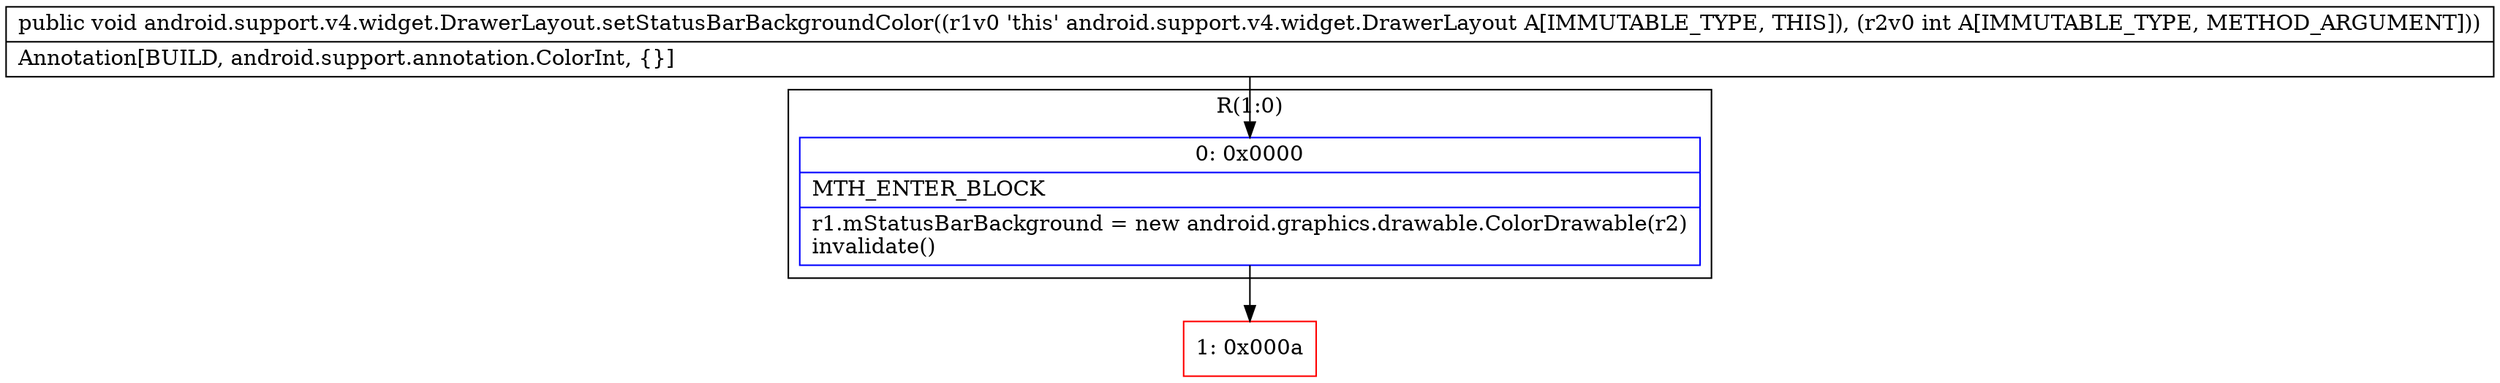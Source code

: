 digraph "CFG forandroid.support.v4.widget.DrawerLayout.setStatusBarBackgroundColor(I)V" {
subgraph cluster_Region_1350981877 {
label = "R(1:0)";
node [shape=record,color=blue];
Node_0 [shape=record,label="{0\:\ 0x0000|MTH_ENTER_BLOCK\l|r1.mStatusBarBackground = new android.graphics.drawable.ColorDrawable(r2)\linvalidate()\l}"];
}
Node_1 [shape=record,color=red,label="{1\:\ 0x000a}"];
MethodNode[shape=record,label="{public void android.support.v4.widget.DrawerLayout.setStatusBarBackgroundColor((r1v0 'this' android.support.v4.widget.DrawerLayout A[IMMUTABLE_TYPE, THIS]), (r2v0 int A[IMMUTABLE_TYPE, METHOD_ARGUMENT]))  | Annotation[BUILD, android.support.annotation.ColorInt, \{\}]\l}"];
MethodNode -> Node_0;
Node_0 -> Node_1;
}

